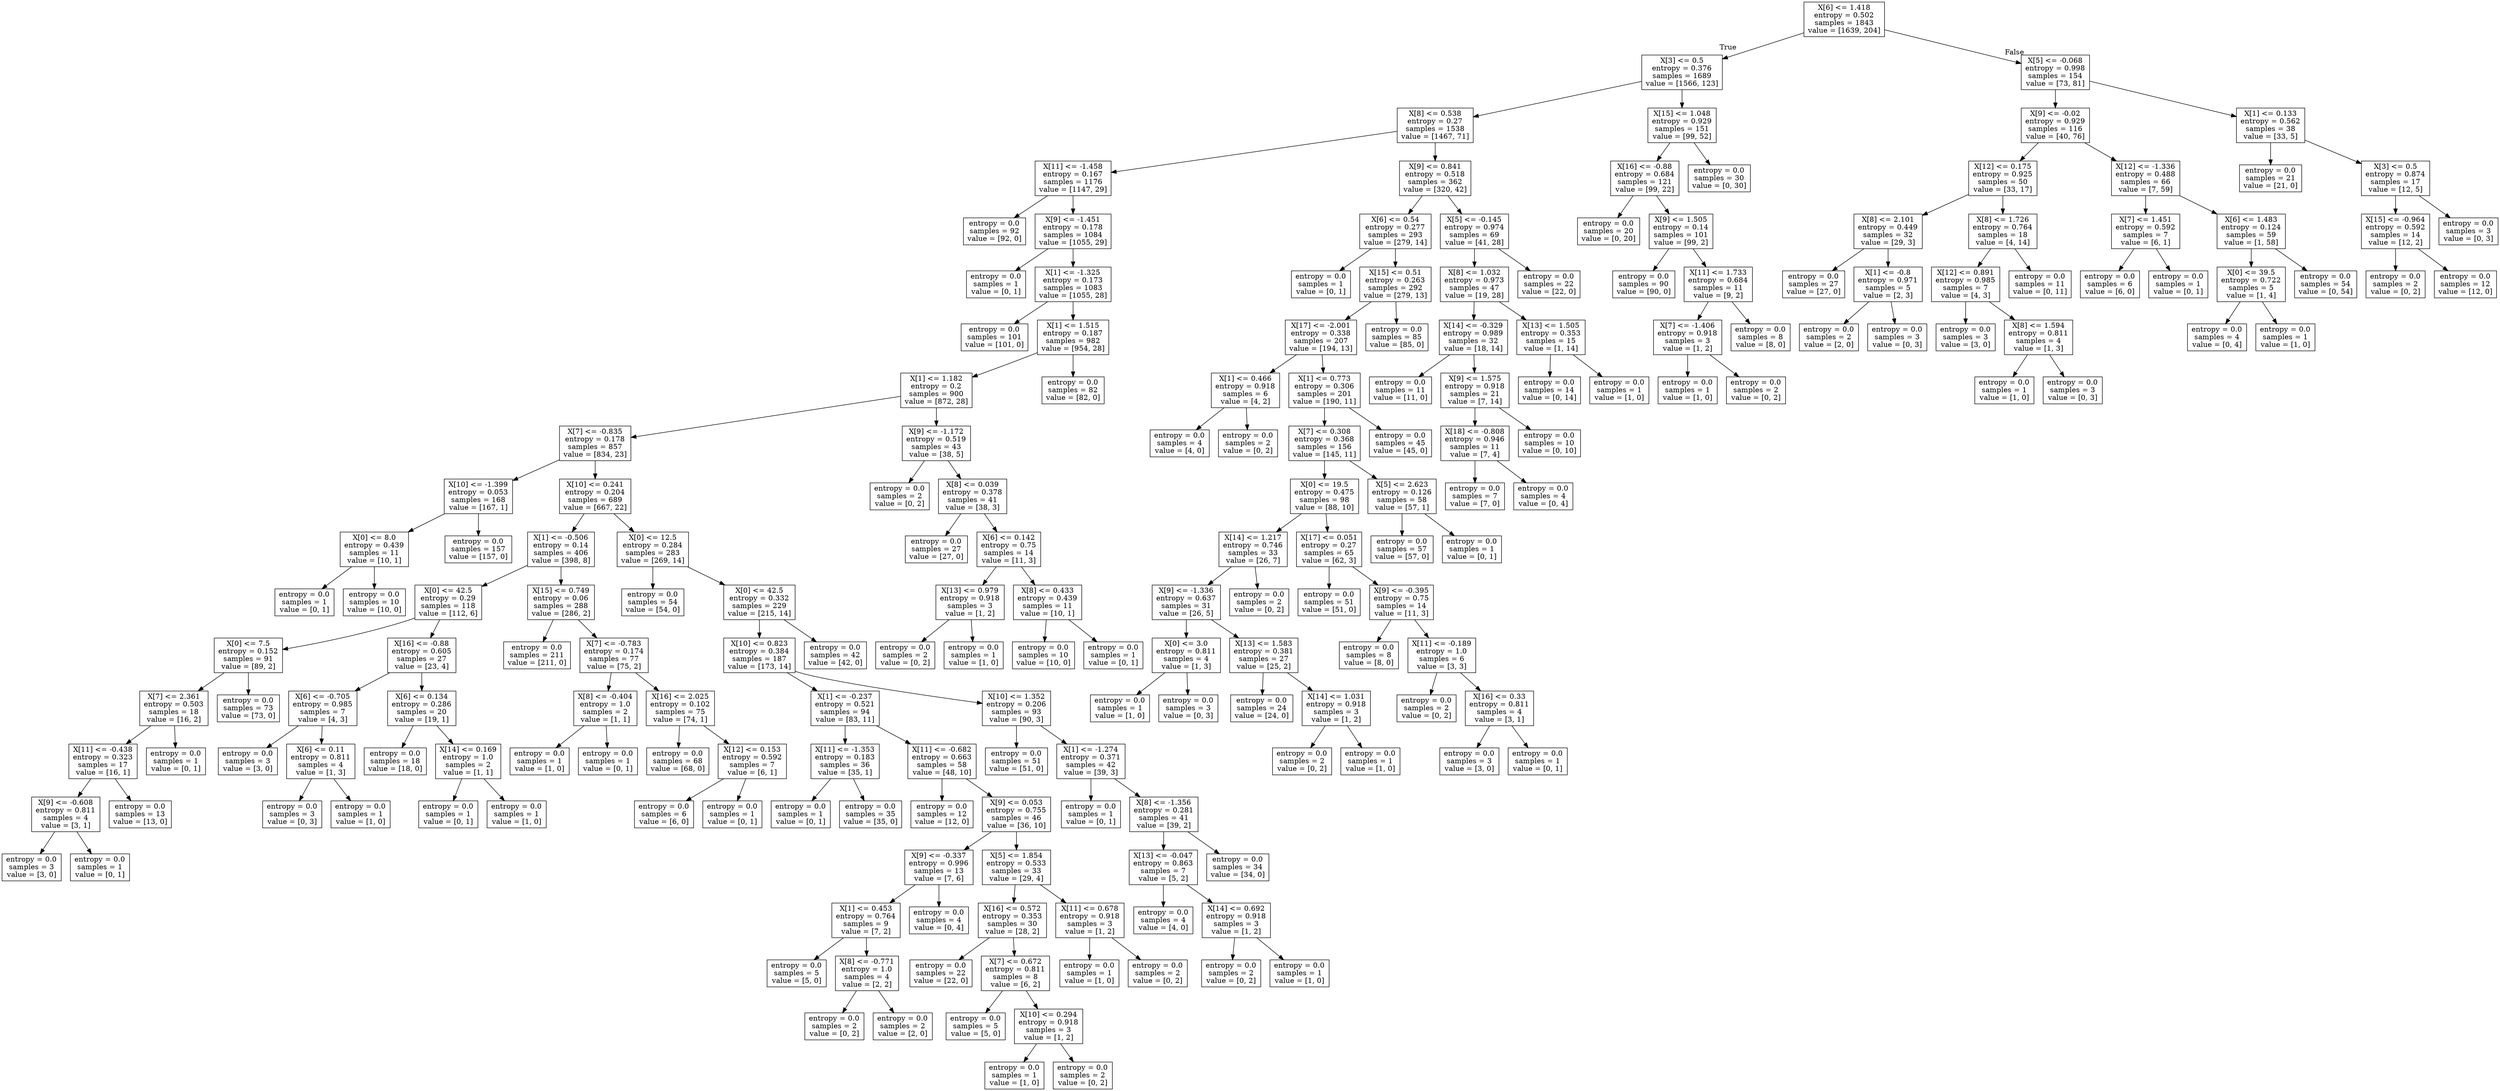 digraph Tree {
node [shape=box] ;
0 [label="X[6] <= 1.418\nentropy = 0.502\nsamples = 1843\nvalue = [1639, 204]"] ;
1 [label="X[3] <= 0.5\nentropy = 0.376\nsamples = 1689\nvalue = [1566, 123]"] ;
0 -> 1 [labeldistance=2.5, labelangle=45, headlabel="True"] ;
2 [label="X[8] <= 0.538\nentropy = 0.27\nsamples = 1538\nvalue = [1467, 71]"] ;
1 -> 2 ;
3 [label="X[11] <= -1.458\nentropy = 0.167\nsamples = 1176\nvalue = [1147, 29]"] ;
2 -> 3 ;
4 [label="entropy = 0.0\nsamples = 92\nvalue = [92, 0]"] ;
3 -> 4 ;
5 [label="X[9] <= -1.451\nentropy = 0.178\nsamples = 1084\nvalue = [1055, 29]"] ;
3 -> 5 ;
6 [label="entropy = 0.0\nsamples = 1\nvalue = [0, 1]"] ;
5 -> 6 ;
7 [label="X[1] <= -1.325\nentropy = 0.173\nsamples = 1083\nvalue = [1055, 28]"] ;
5 -> 7 ;
8 [label="entropy = 0.0\nsamples = 101\nvalue = [101, 0]"] ;
7 -> 8 ;
9 [label="X[1] <= 1.515\nentropy = 0.187\nsamples = 982\nvalue = [954, 28]"] ;
7 -> 9 ;
10 [label="X[1] <= 1.182\nentropy = 0.2\nsamples = 900\nvalue = [872, 28]"] ;
9 -> 10 ;
11 [label="X[7] <= -0.835\nentropy = 0.178\nsamples = 857\nvalue = [834, 23]"] ;
10 -> 11 ;
12 [label="X[10] <= -1.399\nentropy = 0.053\nsamples = 168\nvalue = [167, 1]"] ;
11 -> 12 ;
13 [label="X[0] <= 8.0\nentropy = 0.439\nsamples = 11\nvalue = [10, 1]"] ;
12 -> 13 ;
14 [label="entropy = 0.0\nsamples = 1\nvalue = [0, 1]"] ;
13 -> 14 ;
15 [label="entropy = 0.0\nsamples = 10\nvalue = [10, 0]"] ;
13 -> 15 ;
16 [label="entropy = 0.0\nsamples = 157\nvalue = [157, 0]"] ;
12 -> 16 ;
17 [label="X[10] <= 0.241\nentropy = 0.204\nsamples = 689\nvalue = [667, 22]"] ;
11 -> 17 ;
18 [label="X[1] <= -0.506\nentropy = 0.14\nsamples = 406\nvalue = [398, 8]"] ;
17 -> 18 ;
19 [label="X[0] <= 42.5\nentropy = 0.29\nsamples = 118\nvalue = [112, 6]"] ;
18 -> 19 ;
20 [label="X[0] <= 7.5\nentropy = 0.152\nsamples = 91\nvalue = [89, 2]"] ;
19 -> 20 ;
21 [label="X[7] <= 2.361\nentropy = 0.503\nsamples = 18\nvalue = [16, 2]"] ;
20 -> 21 ;
22 [label="X[11] <= -0.438\nentropy = 0.323\nsamples = 17\nvalue = [16, 1]"] ;
21 -> 22 ;
23 [label="X[9] <= -0.608\nentropy = 0.811\nsamples = 4\nvalue = [3, 1]"] ;
22 -> 23 ;
24 [label="entropy = 0.0\nsamples = 3\nvalue = [3, 0]"] ;
23 -> 24 ;
25 [label="entropy = 0.0\nsamples = 1\nvalue = [0, 1]"] ;
23 -> 25 ;
26 [label="entropy = 0.0\nsamples = 13\nvalue = [13, 0]"] ;
22 -> 26 ;
27 [label="entropy = 0.0\nsamples = 1\nvalue = [0, 1]"] ;
21 -> 27 ;
28 [label="entropy = 0.0\nsamples = 73\nvalue = [73, 0]"] ;
20 -> 28 ;
29 [label="X[16] <= -0.88\nentropy = 0.605\nsamples = 27\nvalue = [23, 4]"] ;
19 -> 29 ;
30 [label="X[6] <= -0.705\nentropy = 0.985\nsamples = 7\nvalue = [4, 3]"] ;
29 -> 30 ;
31 [label="entropy = 0.0\nsamples = 3\nvalue = [3, 0]"] ;
30 -> 31 ;
32 [label="X[6] <= 0.11\nentropy = 0.811\nsamples = 4\nvalue = [1, 3]"] ;
30 -> 32 ;
33 [label="entropy = 0.0\nsamples = 3\nvalue = [0, 3]"] ;
32 -> 33 ;
34 [label="entropy = 0.0\nsamples = 1\nvalue = [1, 0]"] ;
32 -> 34 ;
35 [label="X[6] <= 0.134\nentropy = 0.286\nsamples = 20\nvalue = [19, 1]"] ;
29 -> 35 ;
36 [label="entropy = 0.0\nsamples = 18\nvalue = [18, 0]"] ;
35 -> 36 ;
37 [label="X[14] <= 0.169\nentropy = 1.0\nsamples = 2\nvalue = [1, 1]"] ;
35 -> 37 ;
38 [label="entropy = 0.0\nsamples = 1\nvalue = [0, 1]"] ;
37 -> 38 ;
39 [label="entropy = 0.0\nsamples = 1\nvalue = [1, 0]"] ;
37 -> 39 ;
40 [label="X[15] <= 0.749\nentropy = 0.06\nsamples = 288\nvalue = [286, 2]"] ;
18 -> 40 ;
41 [label="entropy = 0.0\nsamples = 211\nvalue = [211, 0]"] ;
40 -> 41 ;
42 [label="X[7] <= -0.783\nentropy = 0.174\nsamples = 77\nvalue = [75, 2]"] ;
40 -> 42 ;
43 [label="X[8] <= -0.404\nentropy = 1.0\nsamples = 2\nvalue = [1, 1]"] ;
42 -> 43 ;
44 [label="entropy = 0.0\nsamples = 1\nvalue = [1, 0]"] ;
43 -> 44 ;
45 [label="entropy = 0.0\nsamples = 1\nvalue = [0, 1]"] ;
43 -> 45 ;
46 [label="X[16] <= 2.025\nentropy = 0.102\nsamples = 75\nvalue = [74, 1]"] ;
42 -> 46 ;
47 [label="entropy = 0.0\nsamples = 68\nvalue = [68, 0]"] ;
46 -> 47 ;
48 [label="X[12] <= 0.153\nentropy = 0.592\nsamples = 7\nvalue = [6, 1]"] ;
46 -> 48 ;
49 [label="entropy = 0.0\nsamples = 6\nvalue = [6, 0]"] ;
48 -> 49 ;
50 [label="entropy = 0.0\nsamples = 1\nvalue = [0, 1]"] ;
48 -> 50 ;
51 [label="X[0] <= 12.5\nentropy = 0.284\nsamples = 283\nvalue = [269, 14]"] ;
17 -> 51 ;
52 [label="entropy = 0.0\nsamples = 54\nvalue = [54, 0]"] ;
51 -> 52 ;
53 [label="X[0] <= 42.5\nentropy = 0.332\nsamples = 229\nvalue = [215, 14]"] ;
51 -> 53 ;
54 [label="X[10] <= 0.823\nentropy = 0.384\nsamples = 187\nvalue = [173, 14]"] ;
53 -> 54 ;
55 [label="X[1] <= -0.237\nentropy = 0.521\nsamples = 94\nvalue = [83, 11]"] ;
54 -> 55 ;
56 [label="X[11] <= -1.353\nentropy = 0.183\nsamples = 36\nvalue = [35, 1]"] ;
55 -> 56 ;
57 [label="entropy = 0.0\nsamples = 1\nvalue = [0, 1]"] ;
56 -> 57 ;
58 [label="entropy = 0.0\nsamples = 35\nvalue = [35, 0]"] ;
56 -> 58 ;
59 [label="X[11] <= -0.682\nentropy = 0.663\nsamples = 58\nvalue = [48, 10]"] ;
55 -> 59 ;
60 [label="entropy = 0.0\nsamples = 12\nvalue = [12, 0]"] ;
59 -> 60 ;
61 [label="X[9] <= 0.053\nentropy = 0.755\nsamples = 46\nvalue = [36, 10]"] ;
59 -> 61 ;
62 [label="X[9] <= -0.337\nentropy = 0.996\nsamples = 13\nvalue = [7, 6]"] ;
61 -> 62 ;
63 [label="X[1] <= 0.453\nentropy = 0.764\nsamples = 9\nvalue = [7, 2]"] ;
62 -> 63 ;
64 [label="entropy = 0.0\nsamples = 5\nvalue = [5, 0]"] ;
63 -> 64 ;
65 [label="X[8] <= -0.771\nentropy = 1.0\nsamples = 4\nvalue = [2, 2]"] ;
63 -> 65 ;
66 [label="entropy = 0.0\nsamples = 2\nvalue = [0, 2]"] ;
65 -> 66 ;
67 [label="entropy = 0.0\nsamples = 2\nvalue = [2, 0]"] ;
65 -> 67 ;
68 [label="entropy = 0.0\nsamples = 4\nvalue = [0, 4]"] ;
62 -> 68 ;
69 [label="X[5] <= 1.854\nentropy = 0.533\nsamples = 33\nvalue = [29, 4]"] ;
61 -> 69 ;
70 [label="X[16] <= 0.572\nentropy = 0.353\nsamples = 30\nvalue = [28, 2]"] ;
69 -> 70 ;
71 [label="entropy = 0.0\nsamples = 22\nvalue = [22, 0]"] ;
70 -> 71 ;
72 [label="X[7] <= 0.672\nentropy = 0.811\nsamples = 8\nvalue = [6, 2]"] ;
70 -> 72 ;
73 [label="entropy = 0.0\nsamples = 5\nvalue = [5, 0]"] ;
72 -> 73 ;
74 [label="X[10] <= 0.294\nentropy = 0.918\nsamples = 3\nvalue = [1, 2]"] ;
72 -> 74 ;
75 [label="entropy = 0.0\nsamples = 1\nvalue = [1, 0]"] ;
74 -> 75 ;
76 [label="entropy = 0.0\nsamples = 2\nvalue = [0, 2]"] ;
74 -> 76 ;
77 [label="X[11] <= 0.678\nentropy = 0.918\nsamples = 3\nvalue = [1, 2]"] ;
69 -> 77 ;
78 [label="entropy = 0.0\nsamples = 1\nvalue = [1, 0]"] ;
77 -> 78 ;
79 [label="entropy = 0.0\nsamples = 2\nvalue = [0, 2]"] ;
77 -> 79 ;
80 [label="X[10] <= 1.352\nentropy = 0.206\nsamples = 93\nvalue = [90, 3]"] ;
54 -> 80 ;
81 [label="entropy = 0.0\nsamples = 51\nvalue = [51, 0]"] ;
80 -> 81 ;
82 [label="X[1] <= -1.274\nentropy = 0.371\nsamples = 42\nvalue = [39, 3]"] ;
80 -> 82 ;
83 [label="entropy = 0.0\nsamples = 1\nvalue = [0, 1]"] ;
82 -> 83 ;
84 [label="X[8] <= -1.356\nentropy = 0.281\nsamples = 41\nvalue = [39, 2]"] ;
82 -> 84 ;
85 [label="X[13] <= -0.047\nentropy = 0.863\nsamples = 7\nvalue = [5, 2]"] ;
84 -> 85 ;
86 [label="entropy = 0.0\nsamples = 4\nvalue = [4, 0]"] ;
85 -> 86 ;
87 [label="X[14] <= 0.692\nentropy = 0.918\nsamples = 3\nvalue = [1, 2]"] ;
85 -> 87 ;
88 [label="entropy = 0.0\nsamples = 2\nvalue = [0, 2]"] ;
87 -> 88 ;
89 [label="entropy = 0.0\nsamples = 1\nvalue = [1, 0]"] ;
87 -> 89 ;
90 [label="entropy = 0.0\nsamples = 34\nvalue = [34, 0]"] ;
84 -> 90 ;
91 [label="entropy = 0.0\nsamples = 42\nvalue = [42, 0]"] ;
53 -> 91 ;
92 [label="X[9] <= -1.172\nentropy = 0.519\nsamples = 43\nvalue = [38, 5]"] ;
10 -> 92 ;
93 [label="entropy = 0.0\nsamples = 2\nvalue = [0, 2]"] ;
92 -> 93 ;
94 [label="X[8] <= 0.039\nentropy = 0.378\nsamples = 41\nvalue = [38, 3]"] ;
92 -> 94 ;
95 [label="entropy = 0.0\nsamples = 27\nvalue = [27, 0]"] ;
94 -> 95 ;
96 [label="X[6] <= 0.142\nentropy = 0.75\nsamples = 14\nvalue = [11, 3]"] ;
94 -> 96 ;
97 [label="X[13] <= 0.979\nentropy = 0.918\nsamples = 3\nvalue = [1, 2]"] ;
96 -> 97 ;
98 [label="entropy = 0.0\nsamples = 2\nvalue = [0, 2]"] ;
97 -> 98 ;
99 [label="entropy = 0.0\nsamples = 1\nvalue = [1, 0]"] ;
97 -> 99 ;
100 [label="X[8] <= 0.433\nentropy = 0.439\nsamples = 11\nvalue = [10, 1]"] ;
96 -> 100 ;
101 [label="entropy = 0.0\nsamples = 10\nvalue = [10, 0]"] ;
100 -> 101 ;
102 [label="entropy = 0.0\nsamples = 1\nvalue = [0, 1]"] ;
100 -> 102 ;
103 [label="entropy = 0.0\nsamples = 82\nvalue = [82, 0]"] ;
9 -> 103 ;
104 [label="X[9] <= 0.841\nentropy = 0.518\nsamples = 362\nvalue = [320, 42]"] ;
2 -> 104 ;
105 [label="X[6] <= 0.54\nentropy = 0.277\nsamples = 293\nvalue = [279, 14]"] ;
104 -> 105 ;
106 [label="entropy = 0.0\nsamples = 1\nvalue = [0, 1]"] ;
105 -> 106 ;
107 [label="X[15] <= 0.51\nentropy = 0.263\nsamples = 292\nvalue = [279, 13]"] ;
105 -> 107 ;
108 [label="X[17] <= -2.001\nentropy = 0.338\nsamples = 207\nvalue = [194, 13]"] ;
107 -> 108 ;
109 [label="X[1] <= 0.466\nentropy = 0.918\nsamples = 6\nvalue = [4, 2]"] ;
108 -> 109 ;
110 [label="entropy = 0.0\nsamples = 4\nvalue = [4, 0]"] ;
109 -> 110 ;
111 [label="entropy = 0.0\nsamples = 2\nvalue = [0, 2]"] ;
109 -> 111 ;
112 [label="X[1] <= 0.773\nentropy = 0.306\nsamples = 201\nvalue = [190, 11]"] ;
108 -> 112 ;
113 [label="X[7] <= 0.308\nentropy = 0.368\nsamples = 156\nvalue = [145, 11]"] ;
112 -> 113 ;
114 [label="X[0] <= 19.5\nentropy = 0.475\nsamples = 98\nvalue = [88, 10]"] ;
113 -> 114 ;
115 [label="X[14] <= 1.217\nentropy = 0.746\nsamples = 33\nvalue = [26, 7]"] ;
114 -> 115 ;
116 [label="X[9] <= -1.336\nentropy = 0.637\nsamples = 31\nvalue = [26, 5]"] ;
115 -> 116 ;
117 [label="X[0] <= 3.0\nentropy = 0.811\nsamples = 4\nvalue = [1, 3]"] ;
116 -> 117 ;
118 [label="entropy = 0.0\nsamples = 1\nvalue = [1, 0]"] ;
117 -> 118 ;
119 [label="entropy = 0.0\nsamples = 3\nvalue = [0, 3]"] ;
117 -> 119 ;
120 [label="X[13] <= 1.583\nentropy = 0.381\nsamples = 27\nvalue = [25, 2]"] ;
116 -> 120 ;
121 [label="entropy = 0.0\nsamples = 24\nvalue = [24, 0]"] ;
120 -> 121 ;
122 [label="X[14] <= 1.031\nentropy = 0.918\nsamples = 3\nvalue = [1, 2]"] ;
120 -> 122 ;
123 [label="entropy = 0.0\nsamples = 2\nvalue = [0, 2]"] ;
122 -> 123 ;
124 [label="entropy = 0.0\nsamples = 1\nvalue = [1, 0]"] ;
122 -> 124 ;
125 [label="entropy = 0.0\nsamples = 2\nvalue = [0, 2]"] ;
115 -> 125 ;
126 [label="X[17] <= 0.051\nentropy = 0.27\nsamples = 65\nvalue = [62, 3]"] ;
114 -> 126 ;
127 [label="entropy = 0.0\nsamples = 51\nvalue = [51, 0]"] ;
126 -> 127 ;
128 [label="X[9] <= -0.395\nentropy = 0.75\nsamples = 14\nvalue = [11, 3]"] ;
126 -> 128 ;
129 [label="entropy = 0.0\nsamples = 8\nvalue = [8, 0]"] ;
128 -> 129 ;
130 [label="X[11] <= -0.189\nentropy = 1.0\nsamples = 6\nvalue = [3, 3]"] ;
128 -> 130 ;
131 [label="entropy = 0.0\nsamples = 2\nvalue = [0, 2]"] ;
130 -> 131 ;
132 [label="X[16] <= 0.33\nentropy = 0.811\nsamples = 4\nvalue = [3, 1]"] ;
130 -> 132 ;
133 [label="entropy = 0.0\nsamples = 3\nvalue = [3, 0]"] ;
132 -> 133 ;
134 [label="entropy = 0.0\nsamples = 1\nvalue = [0, 1]"] ;
132 -> 134 ;
135 [label="X[5] <= 2.623\nentropy = 0.126\nsamples = 58\nvalue = [57, 1]"] ;
113 -> 135 ;
136 [label="entropy = 0.0\nsamples = 57\nvalue = [57, 0]"] ;
135 -> 136 ;
137 [label="entropy = 0.0\nsamples = 1\nvalue = [0, 1]"] ;
135 -> 137 ;
138 [label="entropy = 0.0\nsamples = 45\nvalue = [45, 0]"] ;
112 -> 138 ;
139 [label="entropy = 0.0\nsamples = 85\nvalue = [85, 0]"] ;
107 -> 139 ;
140 [label="X[5] <= -0.145\nentropy = 0.974\nsamples = 69\nvalue = [41, 28]"] ;
104 -> 140 ;
141 [label="X[8] <= 1.032\nentropy = 0.973\nsamples = 47\nvalue = [19, 28]"] ;
140 -> 141 ;
142 [label="X[14] <= -0.329\nentropy = 0.989\nsamples = 32\nvalue = [18, 14]"] ;
141 -> 142 ;
143 [label="entropy = 0.0\nsamples = 11\nvalue = [11, 0]"] ;
142 -> 143 ;
144 [label="X[9] <= 1.575\nentropy = 0.918\nsamples = 21\nvalue = [7, 14]"] ;
142 -> 144 ;
145 [label="X[18] <= -0.808\nentropy = 0.946\nsamples = 11\nvalue = [7, 4]"] ;
144 -> 145 ;
146 [label="entropy = 0.0\nsamples = 7\nvalue = [7, 0]"] ;
145 -> 146 ;
147 [label="entropy = 0.0\nsamples = 4\nvalue = [0, 4]"] ;
145 -> 147 ;
148 [label="entropy = 0.0\nsamples = 10\nvalue = [0, 10]"] ;
144 -> 148 ;
149 [label="X[13] <= 1.505\nentropy = 0.353\nsamples = 15\nvalue = [1, 14]"] ;
141 -> 149 ;
150 [label="entropy = 0.0\nsamples = 14\nvalue = [0, 14]"] ;
149 -> 150 ;
151 [label="entropy = 0.0\nsamples = 1\nvalue = [1, 0]"] ;
149 -> 151 ;
152 [label="entropy = 0.0\nsamples = 22\nvalue = [22, 0]"] ;
140 -> 152 ;
153 [label="X[15] <= 1.048\nentropy = 0.929\nsamples = 151\nvalue = [99, 52]"] ;
1 -> 153 ;
154 [label="X[16] <= -0.88\nentropy = 0.684\nsamples = 121\nvalue = [99, 22]"] ;
153 -> 154 ;
155 [label="entropy = 0.0\nsamples = 20\nvalue = [0, 20]"] ;
154 -> 155 ;
156 [label="X[9] <= 1.505\nentropy = 0.14\nsamples = 101\nvalue = [99, 2]"] ;
154 -> 156 ;
157 [label="entropy = 0.0\nsamples = 90\nvalue = [90, 0]"] ;
156 -> 157 ;
158 [label="X[11] <= 1.733\nentropy = 0.684\nsamples = 11\nvalue = [9, 2]"] ;
156 -> 158 ;
159 [label="X[7] <= -1.406\nentropy = 0.918\nsamples = 3\nvalue = [1, 2]"] ;
158 -> 159 ;
160 [label="entropy = 0.0\nsamples = 1\nvalue = [1, 0]"] ;
159 -> 160 ;
161 [label="entropy = 0.0\nsamples = 2\nvalue = [0, 2]"] ;
159 -> 161 ;
162 [label="entropy = 0.0\nsamples = 8\nvalue = [8, 0]"] ;
158 -> 162 ;
163 [label="entropy = 0.0\nsamples = 30\nvalue = [0, 30]"] ;
153 -> 163 ;
164 [label="X[5] <= -0.068\nentropy = 0.998\nsamples = 154\nvalue = [73, 81]"] ;
0 -> 164 [labeldistance=2.5, labelangle=-45, headlabel="False"] ;
165 [label="X[9] <= -0.02\nentropy = 0.929\nsamples = 116\nvalue = [40, 76]"] ;
164 -> 165 ;
166 [label="X[12] <= 0.175\nentropy = 0.925\nsamples = 50\nvalue = [33, 17]"] ;
165 -> 166 ;
167 [label="X[8] <= 2.101\nentropy = 0.449\nsamples = 32\nvalue = [29, 3]"] ;
166 -> 167 ;
168 [label="entropy = 0.0\nsamples = 27\nvalue = [27, 0]"] ;
167 -> 168 ;
169 [label="X[1] <= -0.8\nentropy = 0.971\nsamples = 5\nvalue = [2, 3]"] ;
167 -> 169 ;
170 [label="entropy = 0.0\nsamples = 2\nvalue = [2, 0]"] ;
169 -> 170 ;
171 [label="entropy = 0.0\nsamples = 3\nvalue = [0, 3]"] ;
169 -> 171 ;
172 [label="X[8] <= 1.726\nentropy = 0.764\nsamples = 18\nvalue = [4, 14]"] ;
166 -> 172 ;
173 [label="X[12] <= 0.891\nentropy = 0.985\nsamples = 7\nvalue = [4, 3]"] ;
172 -> 173 ;
174 [label="entropy = 0.0\nsamples = 3\nvalue = [3, 0]"] ;
173 -> 174 ;
175 [label="X[8] <= 1.594\nentropy = 0.811\nsamples = 4\nvalue = [1, 3]"] ;
173 -> 175 ;
176 [label="entropy = 0.0\nsamples = 1\nvalue = [1, 0]"] ;
175 -> 176 ;
177 [label="entropy = 0.0\nsamples = 3\nvalue = [0, 3]"] ;
175 -> 177 ;
178 [label="entropy = 0.0\nsamples = 11\nvalue = [0, 11]"] ;
172 -> 178 ;
179 [label="X[12] <= -1.336\nentropy = 0.488\nsamples = 66\nvalue = [7, 59]"] ;
165 -> 179 ;
180 [label="X[7] <= 1.451\nentropy = 0.592\nsamples = 7\nvalue = [6, 1]"] ;
179 -> 180 ;
181 [label="entropy = 0.0\nsamples = 6\nvalue = [6, 0]"] ;
180 -> 181 ;
182 [label="entropy = 0.0\nsamples = 1\nvalue = [0, 1]"] ;
180 -> 182 ;
183 [label="X[6] <= 1.483\nentropy = 0.124\nsamples = 59\nvalue = [1, 58]"] ;
179 -> 183 ;
184 [label="X[0] <= 39.5\nentropy = 0.722\nsamples = 5\nvalue = [1, 4]"] ;
183 -> 184 ;
185 [label="entropy = 0.0\nsamples = 4\nvalue = [0, 4]"] ;
184 -> 185 ;
186 [label="entropy = 0.0\nsamples = 1\nvalue = [1, 0]"] ;
184 -> 186 ;
187 [label="entropy = 0.0\nsamples = 54\nvalue = [0, 54]"] ;
183 -> 187 ;
188 [label="X[1] <= 0.133\nentropy = 0.562\nsamples = 38\nvalue = [33, 5]"] ;
164 -> 188 ;
189 [label="entropy = 0.0\nsamples = 21\nvalue = [21, 0]"] ;
188 -> 189 ;
190 [label="X[3] <= 0.5\nentropy = 0.874\nsamples = 17\nvalue = [12, 5]"] ;
188 -> 190 ;
191 [label="X[15] <= -0.964\nentropy = 0.592\nsamples = 14\nvalue = [12, 2]"] ;
190 -> 191 ;
192 [label="entropy = 0.0\nsamples = 2\nvalue = [0, 2]"] ;
191 -> 192 ;
193 [label="entropy = 0.0\nsamples = 12\nvalue = [12, 0]"] ;
191 -> 193 ;
194 [label="entropy = 0.0\nsamples = 3\nvalue = [0, 3]"] ;
190 -> 194 ;
}